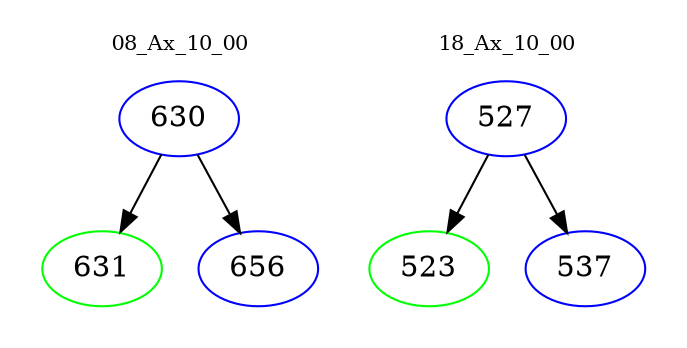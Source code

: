 digraph{
subgraph cluster_0 {
color = white
label = "08_Ax_10_00";
fontsize=10;
T0_630 [label="630", color="blue"]
T0_630 -> T0_631 [color="black"]
T0_631 [label="631", color="green"]
T0_630 -> T0_656 [color="black"]
T0_656 [label="656", color="blue"]
}
subgraph cluster_1 {
color = white
label = "18_Ax_10_00";
fontsize=10;
T1_527 [label="527", color="blue"]
T1_527 -> T1_523 [color="black"]
T1_523 [label="523", color="green"]
T1_527 -> T1_537 [color="black"]
T1_537 [label="537", color="blue"]
}
}
